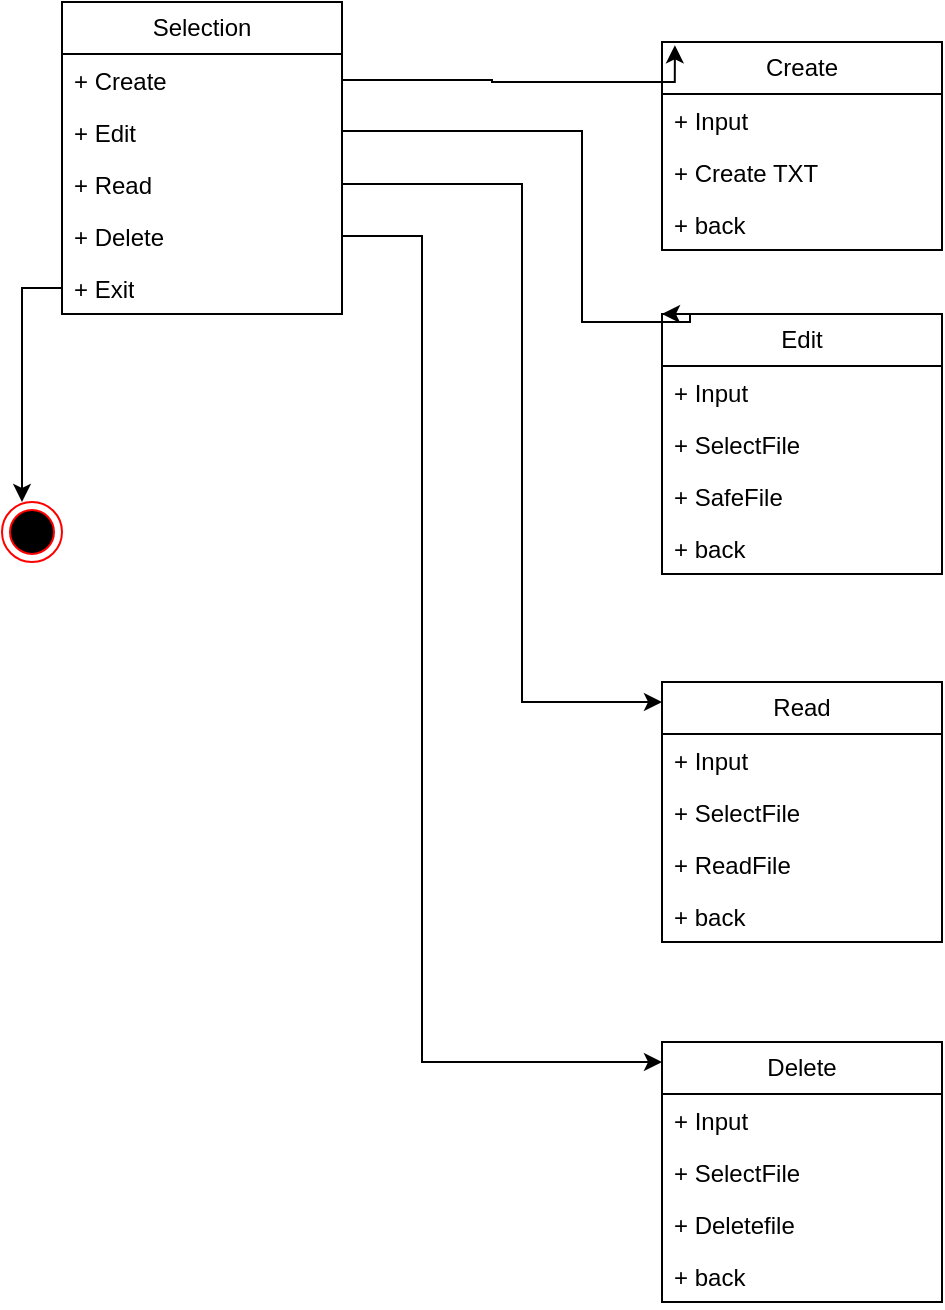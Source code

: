 <mxfile version="21.6.8" type="device">
  <diagram name="Page-1" id="3LY6Q8nTqK23E4bH5tMo">
    <mxGraphModel dx="530" dy="360" grid="1" gridSize="10" guides="1" tooltips="1" connect="1" arrows="1" fold="1" page="1" pageScale="1" pageWidth="827" pageHeight="1169" math="0" shadow="0">
      <root>
        <mxCell id="0" />
        <mxCell id="1" parent="0" />
        <mxCell id="9x7UtnEzPBskuVIKb7f--1" value="Selection" style="swimlane;fontStyle=0;childLayout=stackLayout;horizontal=1;startSize=26;fillColor=none;horizontalStack=0;resizeParent=1;resizeParentMax=0;resizeLast=0;collapsible=1;marginBottom=0;whiteSpace=wrap;html=1;" vertex="1" parent="1">
          <mxGeometry x="100" y="90" width="140" height="156" as="geometry" />
        </mxCell>
        <mxCell id="9x7UtnEzPBskuVIKb7f--2" value="+ Create" style="text;strokeColor=none;fillColor=none;align=left;verticalAlign=top;spacingLeft=4;spacingRight=4;overflow=hidden;rotatable=0;points=[[0,0.5],[1,0.5]];portConstraint=eastwest;whiteSpace=wrap;html=1;" vertex="1" parent="9x7UtnEzPBskuVIKb7f--1">
          <mxGeometry y="26" width="140" height="26" as="geometry" />
        </mxCell>
        <mxCell id="9x7UtnEzPBskuVIKb7f--3" value="+ Edit" style="text;strokeColor=none;fillColor=none;align=left;verticalAlign=top;spacingLeft=4;spacingRight=4;overflow=hidden;rotatable=0;points=[[0,0.5],[1,0.5]];portConstraint=eastwest;whiteSpace=wrap;html=1;" vertex="1" parent="9x7UtnEzPBskuVIKb7f--1">
          <mxGeometry y="52" width="140" height="26" as="geometry" />
        </mxCell>
        <mxCell id="9x7UtnEzPBskuVIKb7f--5" value="+ Read" style="text;strokeColor=none;fillColor=none;align=left;verticalAlign=top;spacingLeft=4;spacingRight=4;overflow=hidden;rotatable=0;points=[[0,0.5],[1,0.5]];portConstraint=eastwest;whiteSpace=wrap;html=1;" vertex="1" parent="9x7UtnEzPBskuVIKb7f--1">
          <mxGeometry y="78" width="140" height="26" as="geometry" />
        </mxCell>
        <mxCell id="9x7UtnEzPBskuVIKb7f--4" value="+ Delete" style="text;strokeColor=none;fillColor=none;align=left;verticalAlign=top;spacingLeft=4;spacingRight=4;overflow=hidden;rotatable=0;points=[[0,0.5],[1,0.5]];portConstraint=eastwest;whiteSpace=wrap;html=1;" vertex="1" parent="9x7UtnEzPBskuVIKb7f--1">
          <mxGeometry y="104" width="140" height="26" as="geometry" />
        </mxCell>
        <mxCell id="9x7UtnEzPBskuVIKb7f--36" style="edgeStyle=orthogonalEdgeStyle;rounded=0;orthogonalLoop=1;jettySize=auto;html=1;" edge="1" parent="9x7UtnEzPBskuVIKb7f--1" source="9x7UtnEzPBskuVIKb7f--6">
          <mxGeometry relative="1" as="geometry">
            <mxPoint x="-20" y="250" as="targetPoint" />
          </mxGeometry>
        </mxCell>
        <mxCell id="9x7UtnEzPBskuVIKb7f--6" value="+ Exit" style="text;strokeColor=none;fillColor=none;align=left;verticalAlign=top;spacingLeft=4;spacingRight=4;overflow=hidden;rotatable=0;points=[[0,0.5],[1,0.5]];portConstraint=eastwest;whiteSpace=wrap;html=1;" vertex="1" parent="9x7UtnEzPBskuVIKb7f--1">
          <mxGeometry y="130" width="140" height="26" as="geometry" />
        </mxCell>
        <mxCell id="9x7UtnEzPBskuVIKb7f--14" value="Create" style="swimlane;fontStyle=0;childLayout=stackLayout;horizontal=1;startSize=26;fillColor=none;horizontalStack=0;resizeParent=1;resizeParentMax=0;resizeLast=0;collapsible=1;marginBottom=0;whiteSpace=wrap;html=1;" vertex="1" parent="1">
          <mxGeometry x="400" y="110" width="140" height="104" as="geometry" />
        </mxCell>
        <mxCell id="9x7UtnEzPBskuVIKb7f--15" value="+ Input" style="text;strokeColor=none;fillColor=none;align=left;verticalAlign=top;spacingLeft=4;spacingRight=4;overflow=hidden;rotatable=0;points=[[0,0.5],[1,0.5]];portConstraint=eastwest;whiteSpace=wrap;html=1;" vertex="1" parent="9x7UtnEzPBskuVIKb7f--14">
          <mxGeometry y="26" width="140" height="26" as="geometry" />
        </mxCell>
        <mxCell id="9x7UtnEzPBskuVIKb7f--16" value="+ Create TXT" style="text;strokeColor=none;fillColor=none;align=left;verticalAlign=top;spacingLeft=4;spacingRight=4;overflow=hidden;rotatable=0;points=[[0,0.5],[1,0.5]];portConstraint=eastwest;whiteSpace=wrap;html=1;" vertex="1" parent="9x7UtnEzPBskuVIKb7f--14">
          <mxGeometry y="52" width="140" height="26" as="geometry" />
        </mxCell>
        <mxCell id="9x7UtnEzPBskuVIKb7f--17" value="+ back" style="text;strokeColor=none;fillColor=none;align=left;verticalAlign=top;spacingLeft=4;spacingRight=4;overflow=hidden;rotatable=0;points=[[0,0.5],[1,0.5]];portConstraint=eastwest;whiteSpace=wrap;html=1;" vertex="1" parent="9x7UtnEzPBskuVIKb7f--14">
          <mxGeometry y="78" width="140" height="26" as="geometry" />
        </mxCell>
        <mxCell id="9x7UtnEzPBskuVIKb7f--13" style="edgeStyle=orthogonalEdgeStyle;rounded=0;orthogonalLoop=1;jettySize=auto;html=1;entryX=0.046;entryY=0.016;entryDx=0;entryDy=0;entryPerimeter=0;" edge="1" parent="1" source="9x7UtnEzPBskuVIKb7f--2" target="9x7UtnEzPBskuVIKb7f--14">
          <mxGeometry relative="1" as="geometry">
            <mxPoint x="400" y="129" as="targetPoint" />
            <Array as="points">
              <mxPoint x="315" y="129" />
              <mxPoint x="396" y="130" />
            </Array>
          </mxGeometry>
        </mxCell>
        <mxCell id="9x7UtnEzPBskuVIKb7f--18" style="edgeStyle=orthogonalEdgeStyle;rounded=0;orthogonalLoop=1;jettySize=auto;html=1;entryX=0;entryY=0;entryDx=0;entryDy=0;" edge="1" parent="1" target="9x7UtnEzPBskuVIKb7f--19">
          <mxGeometry relative="1" as="geometry">
            <mxPoint x="400" y="250" as="targetPoint" />
            <mxPoint x="240" y="154.519" as="sourcePoint" />
            <Array as="points">
              <mxPoint x="360" y="155" />
              <mxPoint x="360" y="250" />
              <mxPoint x="414" y="250" />
            </Array>
          </mxGeometry>
        </mxCell>
        <mxCell id="9x7UtnEzPBskuVIKb7f--19" value="Edit" style="swimlane;fontStyle=0;childLayout=stackLayout;horizontal=1;startSize=26;fillColor=none;horizontalStack=0;resizeParent=1;resizeParentMax=0;resizeLast=0;collapsible=1;marginBottom=0;whiteSpace=wrap;html=1;" vertex="1" parent="1">
          <mxGeometry x="400" y="246" width="140" height="130" as="geometry" />
        </mxCell>
        <mxCell id="9x7UtnEzPBskuVIKb7f--20" value="+ Input" style="text;strokeColor=none;fillColor=none;align=left;verticalAlign=top;spacingLeft=4;spacingRight=4;overflow=hidden;rotatable=0;points=[[0,0.5],[1,0.5]];portConstraint=eastwest;whiteSpace=wrap;html=1;" vertex="1" parent="9x7UtnEzPBskuVIKb7f--19">
          <mxGeometry y="26" width="140" height="26" as="geometry" />
        </mxCell>
        <mxCell id="9x7UtnEzPBskuVIKb7f--21" value="+ SelectFile" style="text;strokeColor=none;fillColor=none;align=left;verticalAlign=top;spacingLeft=4;spacingRight=4;overflow=hidden;rotatable=0;points=[[0,0.5],[1,0.5]];portConstraint=eastwest;whiteSpace=wrap;html=1;" vertex="1" parent="9x7UtnEzPBskuVIKb7f--19">
          <mxGeometry y="52" width="140" height="26" as="geometry" />
        </mxCell>
        <mxCell id="9x7UtnEzPBskuVIKb7f--22" value="+ SafeFile" style="text;strokeColor=none;fillColor=none;align=left;verticalAlign=top;spacingLeft=4;spacingRight=4;overflow=hidden;rotatable=0;points=[[0,0.5],[1,0.5]];portConstraint=eastwest;whiteSpace=wrap;html=1;" vertex="1" parent="9x7UtnEzPBskuVIKb7f--19">
          <mxGeometry y="78" width="140" height="26" as="geometry" />
        </mxCell>
        <mxCell id="9x7UtnEzPBskuVIKb7f--23" value="+ back" style="text;strokeColor=none;fillColor=none;align=left;verticalAlign=top;spacingLeft=4;spacingRight=4;overflow=hidden;rotatable=0;points=[[0,0.5],[1,0.5]];portConstraint=eastwest;whiteSpace=wrap;html=1;" vertex="1" parent="9x7UtnEzPBskuVIKb7f--19">
          <mxGeometry y="104" width="140" height="26" as="geometry" />
        </mxCell>
        <mxCell id="9x7UtnEzPBskuVIKb7f--25" value="Read" style="swimlane;fontStyle=0;childLayout=stackLayout;horizontal=1;startSize=26;fillColor=none;horizontalStack=0;resizeParent=1;resizeParentMax=0;resizeLast=0;collapsible=1;marginBottom=0;whiteSpace=wrap;html=1;" vertex="1" parent="1">
          <mxGeometry x="400" y="430" width="140" height="130" as="geometry" />
        </mxCell>
        <mxCell id="9x7UtnEzPBskuVIKb7f--26" value="+ Input" style="text;strokeColor=none;fillColor=none;align=left;verticalAlign=top;spacingLeft=4;spacingRight=4;overflow=hidden;rotatable=0;points=[[0,0.5],[1,0.5]];portConstraint=eastwest;whiteSpace=wrap;html=1;" vertex="1" parent="9x7UtnEzPBskuVIKb7f--25">
          <mxGeometry y="26" width="140" height="26" as="geometry" />
        </mxCell>
        <mxCell id="9x7UtnEzPBskuVIKb7f--27" value="+ SelectFile" style="text;strokeColor=none;fillColor=none;align=left;verticalAlign=top;spacingLeft=4;spacingRight=4;overflow=hidden;rotatable=0;points=[[0,0.5],[1,0.5]];portConstraint=eastwest;whiteSpace=wrap;html=1;" vertex="1" parent="9x7UtnEzPBskuVIKb7f--25">
          <mxGeometry y="52" width="140" height="26" as="geometry" />
        </mxCell>
        <mxCell id="9x7UtnEzPBskuVIKb7f--28" value="+ ReadFile" style="text;strokeColor=none;fillColor=none;align=left;verticalAlign=top;spacingLeft=4;spacingRight=4;overflow=hidden;rotatable=0;points=[[0,0.5],[1,0.5]];portConstraint=eastwest;whiteSpace=wrap;html=1;" vertex="1" parent="9x7UtnEzPBskuVIKb7f--25">
          <mxGeometry y="78" width="140" height="26" as="geometry" />
        </mxCell>
        <mxCell id="9x7UtnEzPBskuVIKb7f--29" value="+ back" style="text;strokeColor=none;fillColor=none;align=left;verticalAlign=top;spacingLeft=4;spacingRight=4;overflow=hidden;rotatable=0;points=[[0,0.5],[1,0.5]];portConstraint=eastwest;whiteSpace=wrap;html=1;" vertex="1" parent="9x7UtnEzPBskuVIKb7f--25">
          <mxGeometry y="104" width="140" height="26" as="geometry" />
        </mxCell>
        <mxCell id="9x7UtnEzPBskuVIKb7f--24" style="edgeStyle=orthogonalEdgeStyle;rounded=0;orthogonalLoop=1;jettySize=auto;html=1;" edge="1" parent="1" source="9x7UtnEzPBskuVIKb7f--5" target="9x7UtnEzPBskuVIKb7f--25">
          <mxGeometry relative="1" as="geometry">
            <mxPoint x="340" y="440" as="targetPoint" />
            <Array as="points">
              <mxPoint x="330" y="181" />
              <mxPoint x="330" y="440" />
            </Array>
          </mxGeometry>
        </mxCell>
        <mxCell id="9x7UtnEzPBskuVIKb7f--31" value="Delete" style="swimlane;fontStyle=0;childLayout=stackLayout;horizontal=1;startSize=26;fillColor=none;horizontalStack=0;resizeParent=1;resizeParentMax=0;resizeLast=0;collapsible=1;marginBottom=0;whiteSpace=wrap;html=1;" vertex="1" parent="1">
          <mxGeometry x="400" y="610" width="140" height="130" as="geometry" />
        </mxCell>
        <mxCell id="9x7UtnEzPBskuVIKb7f--32" value="+ Input" style="text;strokeColor=none;fillColor=none;align=left;verticalAlign=top;spacingLeft=4;spacingRight=4;overflow=hidden;rotatable=0;points=[[0,0.5],[1,0.5]];portConstraint=eastwest;whiteSpace=wrap;html=1;" vertex="1" parent="9x7UtnEzPBskuVIKb7f--31">
          <mxGeometry y="26" width="140" height="26" as="geometry" />
        </mxCell>
        <mxCell id="9x7UtnEzPBskuVIKb7f--33" value="+ SelectFile" style="text;strokeColor=none;fillColor=none;align=left;verticalAlign=top;spacingLeft=4;spacingRight=4;overflow=hidden;rotatable=0;points=[[0,0.5],[1,0.5]];portConstraint=eastwest;whiteSpace=wrap;html=1;" vertex="1" parent="9x7UtnEzPBskuVIKb7f--31">
          <mxGeometry y="52" width="140" height="26" as="geometry" />
        </mxCell>
        <mxCell id="9x7UtnEzPBskuVIKb7f--34" value="+ Deletefile" style="text;strokeColor=none;fillColor=none;align=left;verticalAlign=top;spacingLeft=4;spacingRight=4;overflow=hidden;rotatable=0;points=[[0,0.5],[1,0.5]];portConstraint=eastwest;whiteSpace=wrap;html=1;" vertex="1" parent="9x7UtnEzPBskuVIKb7f--31">
          <mxGeometry y="78" width="140" height="26" as="geometry" />
        </mxCell>
        <mxCell id="9x7UtnEzPBskuVIKb7f--35" value="+ back" style="text;strokeColor=none;fillColor=none;align=left;verticalAlign=top;spacingLeft=4;spacingRight=4;overflow=hidden;rotatable=0;points=[[0,0.5],[1,0.5]];portConstraint=eastwest;whiteSpace=wrap;html=1;" vertex="1" parent="9x7UtnEzPBskuVIKb7f--31">
          <mxGeometry y="104" width="140" height="26" as="geometry" />
        </mxCell>
        <mxCell id="9x7UtnEzPBskuVIKb7f--30" style="edgeStyle=orthogonalEdgeStyle;rounded=0;orthogonalLoop=1;jettySize=auto;html=1;" edge="1" parent="1" source="9x7UtnEzPBskuVIKb7f--4" target="9x7UtnEzPBskuVIKb7f--31">
          <mxGeometry relative="1" as="geometry">
            <mxPoint x="380" y="620" as="targetPoint" />
            <Array as="points">
              <mxPoint x="280" y="207" />
              <mxPoint x="280" y="620" />
            </Array>
          </mxGeometry>
        </mxCell>
        <mxCell id="9x7UtnEzPBskuVIKb7f--37" value="" style="ellipse;html=1;shape=endState;fillColor=#000000;strokeColor=#ff0000;" vertex="1" parent="1">
          <mxGeometry x="70" y="340" width="30" height="30" as="geometry" />
        </mxCell>
      </root>
    </mxGraphModel>
  </diagram>
</mxfile>
